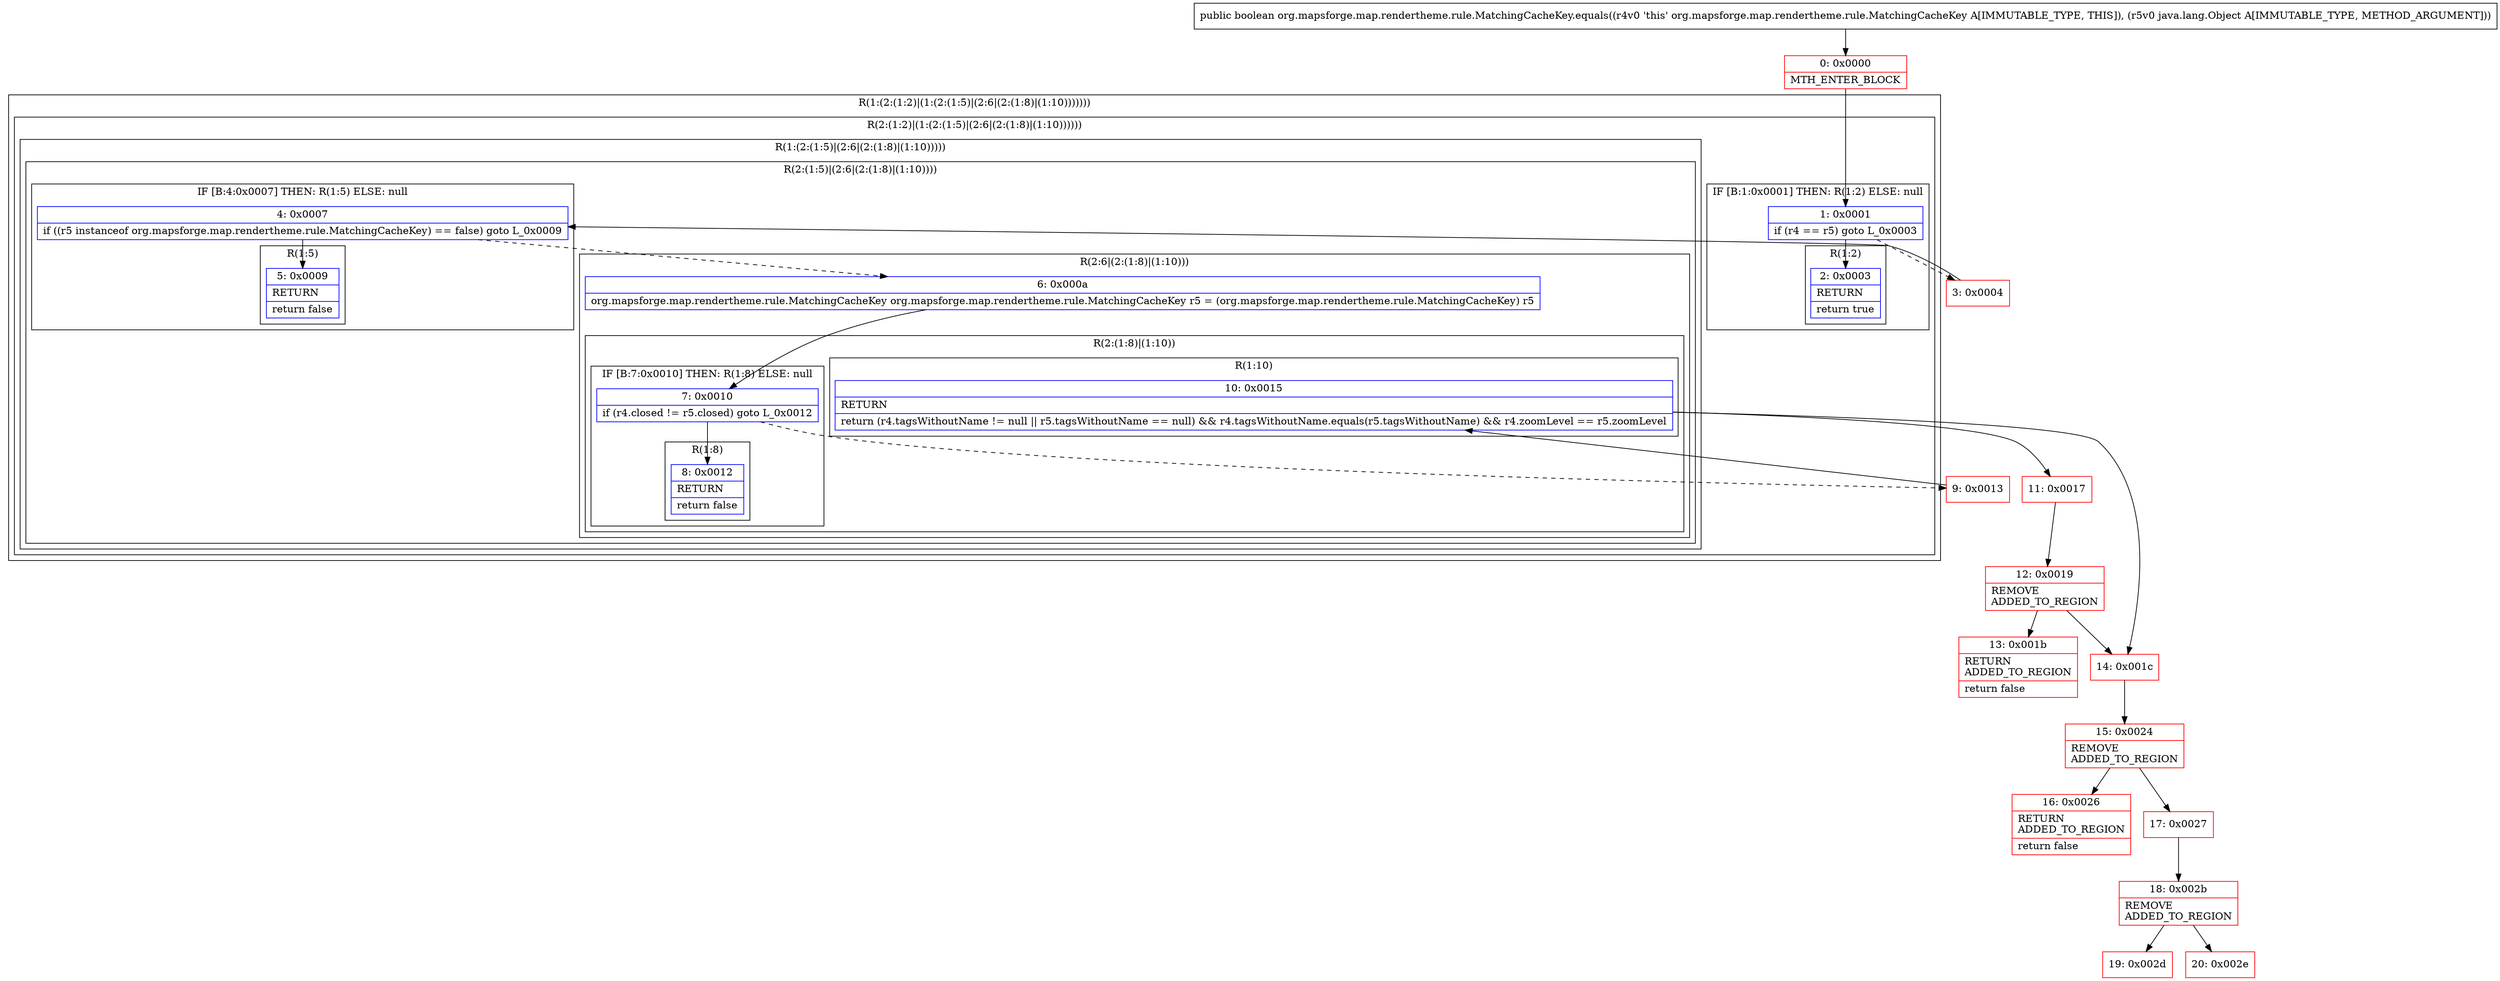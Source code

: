 digraph "CFG fororg.mapsforge.map.rendertheme.rule.MatchingCacheKey.equals(Ljava\/lang\/Object;)Z" {
subgraph cluster_Region_95474498 {
label = "R(1:(2:(1:2)|(1:(2:(1:5)|(2:6|(2:(1:8)|(1:10)))))))";
node [shape=record,color=blue];
subgraph cluster_Region_809000339 {
label = "R(2:(1:2)|(1:(2:(1:5)|(2:6|(2:(1:8)|(1:10))))))";
node [shape=record,color=blue];
subgraph cluster_IfRegion_1967319396 {
label = "IF [B:1:0x0001] THEN: R(1:2) ELSE: null";
node [shape=record,color=blue];
Node_1 [shape=record,label="{1\:\ 0x0001|if (r4 == r5) goto L_0x0003\l}"];
subgraph cluster_Region_1354685828 {
label = "R(1:2)";
node [shape=record,color=blue];
Node_2 [shape=record,label="{2\:\ 0x0003|RETURN\l|return true\l}"];
}
}
subgraph cluster_Region_1394028050 {
label = "R(1:(2:(1:5)|(2:6|(2:(1:8)|(1:10)))))";
node [shape=record,color=blue];
subgraph cluster_Region_565261606 {
label = "R(2:(1:5)|(2:6|(2:(1:8)|(1:10))))";
node [shape=record,color=blue];
subgraph cluster_IfRegion_1138422205 {
label = "IF [B:4:0x0007] THEN: R(1:5) ELSE: null";
node [shape=record,color=blue];
Node_4 [shape=record,label="{4\:\ 0x0007|if ((r5 instanceof org.mapsforge.map.rendertheme.rule.MatchingCacheKey) == false) goto L_0x0009\l}"];
subgraph cluster_Region_1705924287 {
label = "R(1:5)";
node [shape=record,color=blue];
Node_5 [shape=record,label="{5\:\ 0x0009|RETURN\l|return false\l}"];
}
}
subgraph cluster_Region_487222158 {
label = "R(2:6|(2:(1:8)|(1:10)))";
node [shape=record,color=blue];
Node_6 [shape=record,label="{6\:\ 0x000a|org.mapsforge.map.rendertheme.rule.MatchingCacheKey org.mapsforge.map.rendertheme.rule.MatchingCacheKey r5 = (org.mapsforge.map.rendertheme.rule.MatchingCacheKey) r5\l}"];
subgraph cluster_Region_253985702 {
label = "R(2:(1:8)|(1:10))";
node [shape=record,color=blue];
subgraph cluster_IfRegion_1332653364 {
label = "IF [B:7:0x0010] THEN: R(1:8) ELSE: null";
node [shape=record,color=blue];
Node_7 [shape=record,label="{7\:\ 0x0010|if (r4.closed != r5.closed) goto L_0x0012\l}"];
subgraph cluster_Region_663981921 {
label = "R(1:8)";
node [shape=record,color=blue];
Node_8 [shape=record,label="{8\:\ 0x0012|RETURN\l|return false\l}"];
}
}
subgraph cluster_Region_799219312 {
label = "R(1:10)";
node [shape=record,color=blue];
Node_10 [shape=record,label="{10\:\ 0x0015|RETURN\l|return (r4.tagsWithoutName != null \|\| r5.tagsWithoutName == null) && r4.tagsWithoutName.equals(r5.tagsWithoutName) && r4.zoomLevel == r5.zoomLevel\l}"];
}
}
}
}
}
}
}
Node_0 [shape=record,color=red,label="{0\:\ 0x0000|MTH_ENTER_BLOCK\l}"];
Node_3 [shape=record,color=red,label="{3\:\ 0x0004}"];
Node_9 [shape=record,color=red,label="{9\:\ 0x0013}"];
Node_11 [shape=record,color=red,label="{11\:\ 0x0017}"];
Node_12 [shape=record,color=red,label="{12\:\ 0x0019|REMOVE\lADDED_TO_REGION\l}"];
Node_13 [shape=record,color=red,label="{13\:\ 0x001b|RETURN\lADDED_TO_REGION\l|return false\l}"];
Node_14 [shape=record,color=red,label="{14\:\ 0x001c}"];
Node_15 [shape=record,color=red,label="{15\:\ 0x0024|REMOVE\lADDED_TO_REGION\l}"];
Node_16 [shape=record,color=red,label="{16\:\ 0x0026|RETURN\lADDED_TO_REGION\l|return false\l}"];
Node_17 [shape=record,color=red,label="{17\:\ 0x0027}"];
Node_18 [shape=record,color=red,label="{18\:\ 0x002b|REMOVE\lADDED_TO_REGION\l}"];
Node_19 [shape=record,color=red,label="{19\:\ 0x002d}"];
Node_20 [shape=record,color=red,label="{20\:\ 0x002e}"];
MethodNode[shape=record,label="{public boolean org.mapsforge.map.rendertheme.rule.MatchingCacheKey.equals((r4v0 'this' org.mapsforge.map.rendertheme.rule.MatchingCacheKey A[IMMUTABLE_TYPE, THIS]), (r5v0 java.lang.Object A[IMMUTABLE_TYPE, METHOD_ARGUMENT])) }"];
MethodNode -> Node_0;
Node_1 -> Node_2;
Node_1 -> Node_3[style=dashed];
Node_4 -> Node_5;
Node_4 -> Node_6[style=dashed];
Node_6 -> Node_7;
Node_7 -> Node_8;
Node_7 -> Node_9[style=dashed];
Node_10 -> Node_11;
Node_10 -> Node_14;
Node_0 -> Node_1;
Node_3 -> Node_4;
Node_9 -> Node_10;
Node_11 -> Node_12;
Node_12 -> Node_13;
Node_12 -> Node_14;
Node_14 -> Node_15;
Node_15 -> Node_16;
Node_15 -> Node_17;
Node_17 -> Node_18;
Node_18 -> Node_19;
Node_18 -> Node_20;
}

